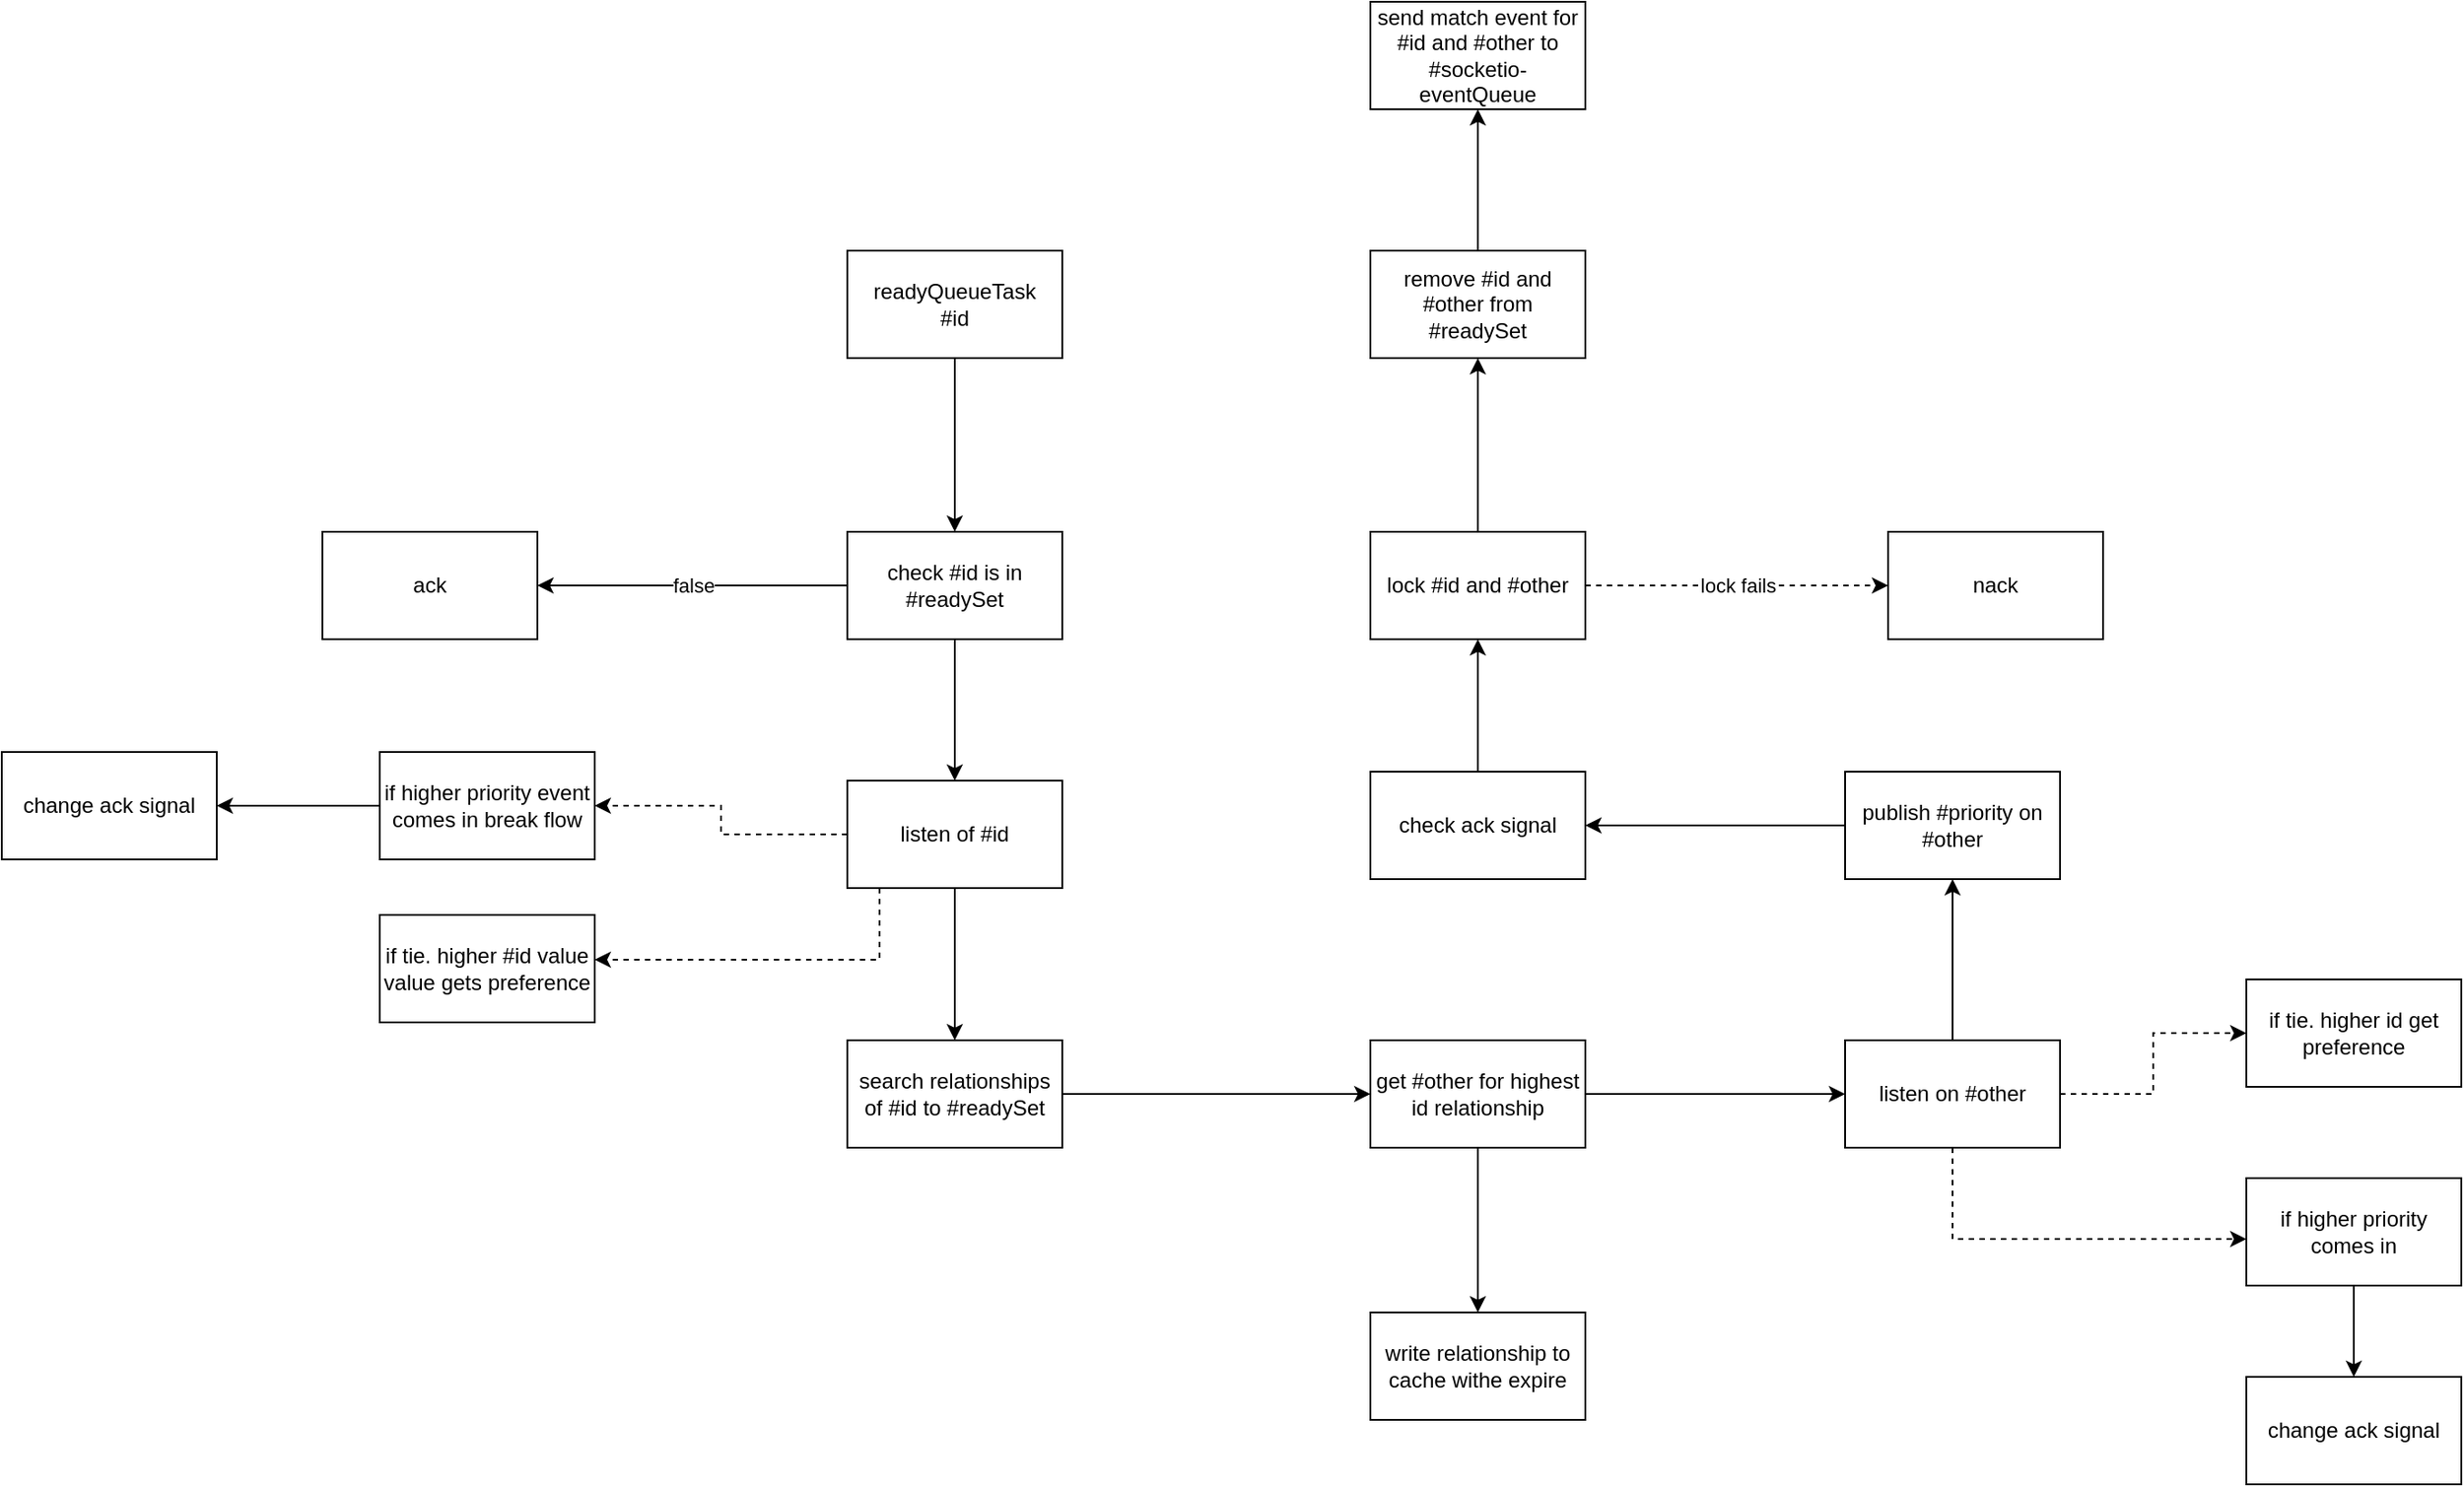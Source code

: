 <mxfile>
    <diagram name="Page-1" id="Q6reIVscnHUJyhCGfdHe">
        <mxGraphModel dx="1446" dy="582" grid="0" gridSize="10" guides="1" tooltips="1" connect="1" arrows="1" fold="1" page="0" pageScale="1" pageWidth="850" pageHeight="1100" math="0" shadow="0">
            <root>
                <mxCell id="0"/>
                <mxCell id="1" parent="0"/>
                <mxCell id="76TPjEIhWuSXCrwOgqnM-6" style="edgeStyle=orthogonalEdgeStyle;rounded=0;orthogonalLoop=1;jettySize=auto;html=1;" parent="1" source="76TPjEIhWuSXCrwOgqnM-2" target="76TPjEIhWuSXCrwOgqnM-5" edge="1">
                    <mxGeometry relative="1" as="geometry"/>
                </mxCell>
                <mxCell id="76TPjEIhWuSXCrwOgqnM-2" value="readyQueueTask&lt;br&gt;#id" style="rounded=0;whiteSpace=wrap;html=1;" parent="1" vertex="1">
                    <mxGeometry x="191" y="182" width="120" height="60" as="geometry"/>
                </mxCell>
                <mxCell id="76TPjEIhWuSXCrwOgqnM-11" style="edgeStyle=orthogonalEdgeStyle;rounded=0;orthogonalLoop=1;jettySize=auto;html=1;" parent="1" source="76TPjEIhWuSXCrwOgqnM-3" target="76TPjEIhWuSXCrwOgqnM-10" edge="1">
                    <mxGeometry relative="1" as="geometry"/>
                </mxCell>
                <mxCell id="76TPjEIhWuSXCrwOgqnM-21" style="edgeStyle=orthogonalEdgeStyle;rounded=0;orthogonalLoop=1;jettySize=auto;html=1;dashed=1;" parent="1" source="76TPjEIhWuSXCrwOgqnM-3" target="76TPjEIhWuSXCrwOgqnM-22" edge="1">
                    <mxGeometry relative="1" as="geometry">
                        <mxPoint x="86.111" y="508" as="targetPoint"/>
                    </mxGeometry>
                </mxCell>
                <mxCell id="76TPjEIhWuSXCrwOgqnM-41" style="edgeStyle=orthogonalEdgeStyle;rounded=0;orthogonalLoop=1;jettySize=auto;html=1;dashed=1;" parent="1" source="76TPjEIhWuSXCrwOgqnM-3" target="76TPjEIhWuSXCrwOgqnM-40" edge="1">
                    <mxGeometry relative="1" as="geometry">
                        <Array as="points">
                            <mxPoint x="209" y="578"/>
                        </Array>
                    </mxGeometry>
                </mxCell>
                <mxCell id="76TPjEIhWuSXCrwOgqnM-3" value="listen of #id" style="rounded=0;whiteSpace=wrap;html=1;" parent="1" vertex="1">
                    <mxGeometry x="191" y="478" width="120" height="60" as="geometry"/>
                </mxCell>
                <mxCell id="76TPjEIhWuSXCrwOgqnM-7" style="edgeStyle=orthogonalEdgeStyle;rounded=0;orthogonalLoop=1;jettySize=auto;html=1;" parent="1" source="76TPjEIhWuSXCrwOgqnM-5" target="76TPjEIhWuSXCrwOgqnM-3" edge="1">
                    <mxGeometry relative="1" as="geometry"/>
                </mxCell>
                <mxCell id="76TPjEIhWuSXCrwOgqnM-9" value="false" style="edgeStyle=orthogonalEdgeStyle;rounded=0;orthogonalLoop=1;jettySize=auto;html=1;" parent="1" source="76TPjEIhWuSXCrwOgqnM-5" target="76TPjEIhWuSXCrwOgqnM-8" edge="1">
                    <mxGeometry relative="1" as="geometry"/>
                </mxCell>
                <mxCell id="76TPjEIhWuSXCrwOgqnM-5" value="check #id is in #readySet" style="rounded=0;whiteSpace=wrap;html=1;" parent="1" vertex="1">
                    <mxGeometry x="191" y="339" width="120" height="60" as="geometry"/>
                </mxCell>
                <mxCell id="76TPjEIhWuSXCrwOgqnM-8" value="ack" style="rounded=0;whiteSpace=wrap;html=1;" parent="1" vertex="1">
                    <mxGeometry x="-102" y="339" width="120" height="60" as="geometry"/>
                </mxCell>
                <mxCell id="76TPjEIhWuSXCrwOgqnM-13" style="edgeStyle=orthogonalEdgeStyle;rounded=0;orthogonalLoop=1;jettySize=auto;html=1;" parent="1" source="76TPjEIhWuSXCrwOgqnM-10" target="76TPjEIhWuSXCrwOgqnM-14" edge="1">
                    <mxGeometry relative="1" as="geometry">
                        <mxPoint x="478.111" y="653" as="targetPoint"/>
                    </mxGeometry>
                </mxCell>
                <mxCell id="76TPjEIhWuSXCrwOgqnM-10" value="search relationships of #id to #readySet" style="rounded=0;whiteSpace=wrap;html=1;" parent="1" vertex="1">
                    <mxGeometry x="191" y="623" width="120" height="60" as="geometry"/>
                </mxCell>
                <mxCell id="76TPjEIhWuSXCrwOgqnM-25" style="edgeStyle=orthogonalEdgeStyle;rounded=0;orthogonalLoop=1;jettySize=auto;html=1;entryX=0;entryY=0.5;entryDx=0;entryDy=0;" parent="1" source="76TPjEIhWuSXCrwOgqnM-14" target="76TPjEIhWuSXCrwOgqnM-24" edge="1">
                    <mxGeometry relative="1" as="geometry"/>
                </mxCell>
                <mxCell id="76TPjEIhWuSXCrwOgqnM-39" style="edgeStyle=orthogonalEdgeStyle;rounded=0;orthogonalLoop=1;jettySize=auto;html=1;" parent="1" source="76TPjEIhWuSXCrwOgqnM-14" target="76TPjEIhWuSXCrwOgqnM-38" edge="1">
                    <mxGeometry relative="1" as="geometry"/>
                </mxCell>
                <mxCell id="76TPjEIhWuSXCrwOgqnM-14" value="get #other for highest id relationship" style="rounded=0;whiteSpace=wrap;html=1;" parent="1" vertex="1">
                    <mxGeometry x="483" y="623" width="120" height="60" as="geometry"/>
                </mxCell>
                <mxCell id="76TPjEIhWuSXCrwOgqnM-18" style="edgeStyle=orthogonalEdgeStyle;rounded=0;orthogonalLoop=1;jettySize=auto;html=1;" parent="1" source="76TPjEIhWuSXCrwOgqnM-15" target="76TPjEIhWuSXCrwOgqnM-17" edge="1">
                    <mxGeometry relative="1" as="geometry"/>
                </mxCell>
                <mxCell id="76TPjEIhWuSXCrwOgqnM-46" value="lock fails" style="edgeStyle=orthogonalEdgeStyle;rounded=0;orthogonalLoop=1;jettySize=auto;html=1;dashed=1;" parent="1" source="76TPjEIhWuSXCrwOgqnM-15" target="76TPjEIhWuSXCrwOgqnM-45" edge="1">
                    <mxGeometry relative="1" as="geometry"/>
                </mxCell>
                <mxCell id="76TPjEIhWuSXCrwOgqnM-15" value="lock #id and #other" style="rounded=0;whiteSpace=wrap;html=1;" parent="1" vertex="1">
                    <mxGeometry x="483" y="339" width="120" height="60" as="geometry"/>
                </mxCell>
                <mxCell id="76TPjEIhWuSXCrwOgqnM-20" style="edgeStyle=orthogonalEdgeStyle;rounded=0;orthogonalLoop=1;jettySize=auto;html=1;entryX=0.5;entryY=1;entryDx=0;entryDy=0;" parent="1" source="76TPjEIhWuSXCrwOgqnM-17" target="76TPjEIhWuSXCrwOgqnM-19" edge="1">
                    <mxGeometry relative="1" as="geometry"/>
                </mxCell>
                <mxCell id="76TPjEIhWuSXCrwOgqnM-17" value="remove #id and #other from #readySet" style="rounded=0;whiteSpace=wrap;html=1;" parent="1" vertex="1">
                    <mxGeometry x="483" y="182" width="120" height="60" as="geometry"/>
                </mxCell>
                <mxCell id="76TPjEIhWuSXCrwOgqnM-19" value="send match event for #id and #other to #socketio-eventQueue" style="rounded=0;whiteSpace=wrap;html=1;" parent="1" vertex="1">
                    <mxGeometry x="483" y="43" width="120" height="60" as="geometry"/>
                </mxCell>
                <mxCell id="76TPjEIhWuSXCrwOgqnM-30" style="edgeStyle=orthogonalEdgeStyle;rounded=0;orthogonalLoop=1;jettySize=auto;html=1;" parent="1" source="76TPjEIhWuSXCrwOgqnM-22" edge="1">
                    <mxGeometry relative="1" as="geometry">
                        <mxPoint x="-161" y="492" as="targetPoint"/>
                    </mxGeometry>
                </mxCell>
                <mxCell id="76TPjEIhWuSXCrwOgqnM-22" value="if higher priority event comes in break flow" style="rounded=0;whiteSpace=wrap;html=1;" parent="1" vertex="1">
                    <mxGeometry x="-70" y="462" width="120" height="60" as="geometry"/>
                </mxCell>
                <mxCell id="76TPjEIhWuSXCrwOgqnM-28" style="edgeStyle=orthogonalEdgeStyle;rounded=0;orthogonalLoop=1;jettySize=auto;html=1;" parent="1" source="76TPjEIhWuSXCrwOgqnM-24" target="76TPjEIhWuSXCrwOgqnM-27" edge="1">
                    <mxGeometry relative="1" as="geometry"/>
                </mxCell>
                <mxCell id="76TPjEIhWuSXCrwOgqnM-42" style="edgeStyle=orthogonalEdgeStyle;rounded=0;orthogonalLoop=1;jettySize=auto;html=1;dashed=1;" parent="1" source="76TPjEIhWuSXCrwOgqnM-24" target="76TPjEIhWuSXCrwOgqnM-33" edge="1">
                    <mxGeometry relative="1" as="geometry">
                        <Array as="points">
                            <mxPoint x="808" y="734"/>
                        </Array>
                    </mxGeometry>
                </mxCell>
                <mxCell id="76TPjEIhWuSXCrwOgqnM-44" style="edgeStyle=orthogonalEdgeStyle;rounded=0;orthogonalLoop=1;jettySize=auto;html=1;dashed=1;" parent="1" source="76TPjEIhWuSXCrwOgqnM-24" target="76TPjEIhWuSXCrwOgqnM-43" edge="1">
                    <mxGeometry relative="1" as="geometry"/>
                </mxCell>
                <mxCell id="76TPjEIhWuSXCrwOgqnM-24" value="listen on #other" style="rounded=0;whiteSpace=wrap;html=1;" parent="1" vertex="1">
                    <mxGeometry x="748" y="623" width="120" height="60" as="geometry"/>
                </mxCell>
                <mxCell id="3" style="edgeStyle=none;html=1;" edge="1" parent="1" source="76TPjEIhWuSXCrwOgqnM-27" target="2">
                    <mxGeometry relative="1" as="geometry"/>
                </mxCell>
                <mxCell id="76TPjEIhWuSXCrwOgqnM-27" value="publish #priority on #other" style="rounded=0;whiteSpace=wrap;html=1;" parent="1" vertex="1">
                    <mxGeometry x="748" y="473" width="120" height="60" as="geometry"/>
                </mxCell>
                <mxCell id="76TPjEIhWuSXCrwOgqnM-34" style="edgeStyle=orthogonalEdgeStyle;rounded=0;orthogonalLoop=1;jettySize=auto;html=1;" parent="1" source="76TPjEIhWuSXCrwOgqnM-33" target="76TPjEIhWuSXCrwOgqnM-36" edge="1">
                    <mxGeometry relative="1" as="geometry">
                        <mxPoint x="1032" y="810.556" as="targetPoint"/>
                    </mxGeometry>
                </mxCell>
                <mxCell id="76TPjEIhWuSXCrwOgqnM-33" value="if higher priority comes in" style="rounded=0;whiteSpace=wrap;html=1;" parent="1" vertex="1">
                    <mxGeometry x="972" y="700" width="120" height="60" as="geometry"/>
                </mxCell>
                <mxCell id="76TPjEIhWuSXCrwOgqnM-36" value="change ack signal" style="rounded=0;whiteSpace=wrap;html=1;" parent="1" vertex="1">
                    <mxGeometry x="972" y="811" width="120" height="60" as="geometry"/>
                </mxCell>
                <mxCell id="76TPjEIhWuSXCrwOgqnM-37" value="change ack signal" style="rounded=0;whiteSpace=wrap;html=1;" parent="1" vertex="1">
                    <mxGeometry x="-281" y="462" width="120" height="60" as="geometry"/>
                </mxCell>
                <mxCell id="76TPjEIhWuSXCrwOgqnM-38" value="write relationship to cache withe expire" style="rounded=0;whiteSpace=wrap;html=1;" parent="1" vertex="1">
                    <mxGeometry x="483" y="775" width="120" height="60" as="geometry"/>
                </mxCell>
                <mxCell id="76TPjEIhWuSXCrwOgqnM-40" value="if tie. higher #id value value gets preference" style="rounded=0;whiteSpace=wrap;html=1;" parent="1" vertex="1">
                    <mxGeometry x="-70" y="553" width="120" height="60" as="geometry"/>
                </mxCell>
                <mxCell id="76TPjEIhWuSXCrwOgqnM-43" value="if tie. higher id get preference" style="rounded=0;whiteSpace=wrap;html=1;" parent="1" vertex="1">
                    <mxGeometry x="972" y="589" width="120" height="60" as="geometry"/>
                </mxCell>
                <mxCell id="76TPjEIhWuSXCrwOgqnM-45" value="nack" style="rounded=0;whiteSpace=wrap;html=1;" parent="1" vertex="1">
                    <mxGeometry x="772" y="339" width="120" height="60" as="geometry"/>
                </mxCell>
                <mxCell id="4" style="edgeStyle=none;html=1;entryX=0.5;entryY=1;entryDx=0;entryDy=0;" edge="1" parent="1" source="2" target="76TPjEIhWuSXCrwOgqnM-15">
                    <mxGeometry relative="1" as="geometry"/>
                </mxCell>
                <mxCell id="2" value="check ack signal" style="rounded=0;whiteSpace=wrap;html=1;" vertex="1" parent="1">
                    <mxGeometry x="483" y="473" width="120" height="60" as="geometry"/>
                </mxCell>
            </root>
        </mxGraphModel>
    </diagram>
</mxfile>